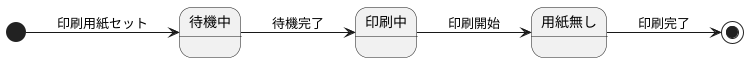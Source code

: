 @startuml
left to right direction
[*] --> 待機中 : 印刷用紙セット
待機中 --> 印刷中 : 待機完了
印刷中 --> 用紙無し : 印刷開始
用紙無し --> [*] : 印刷完了
@enduml
